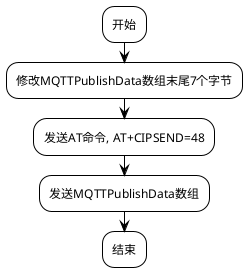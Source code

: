 @startuml
!theme plain

:开始;

:修改MQTTPublishData数组末尾7个字节;

:发送AT命令, AT+CIPSEND=48;

:发送MQTTPublishData数组;

:结束;
@enduml
